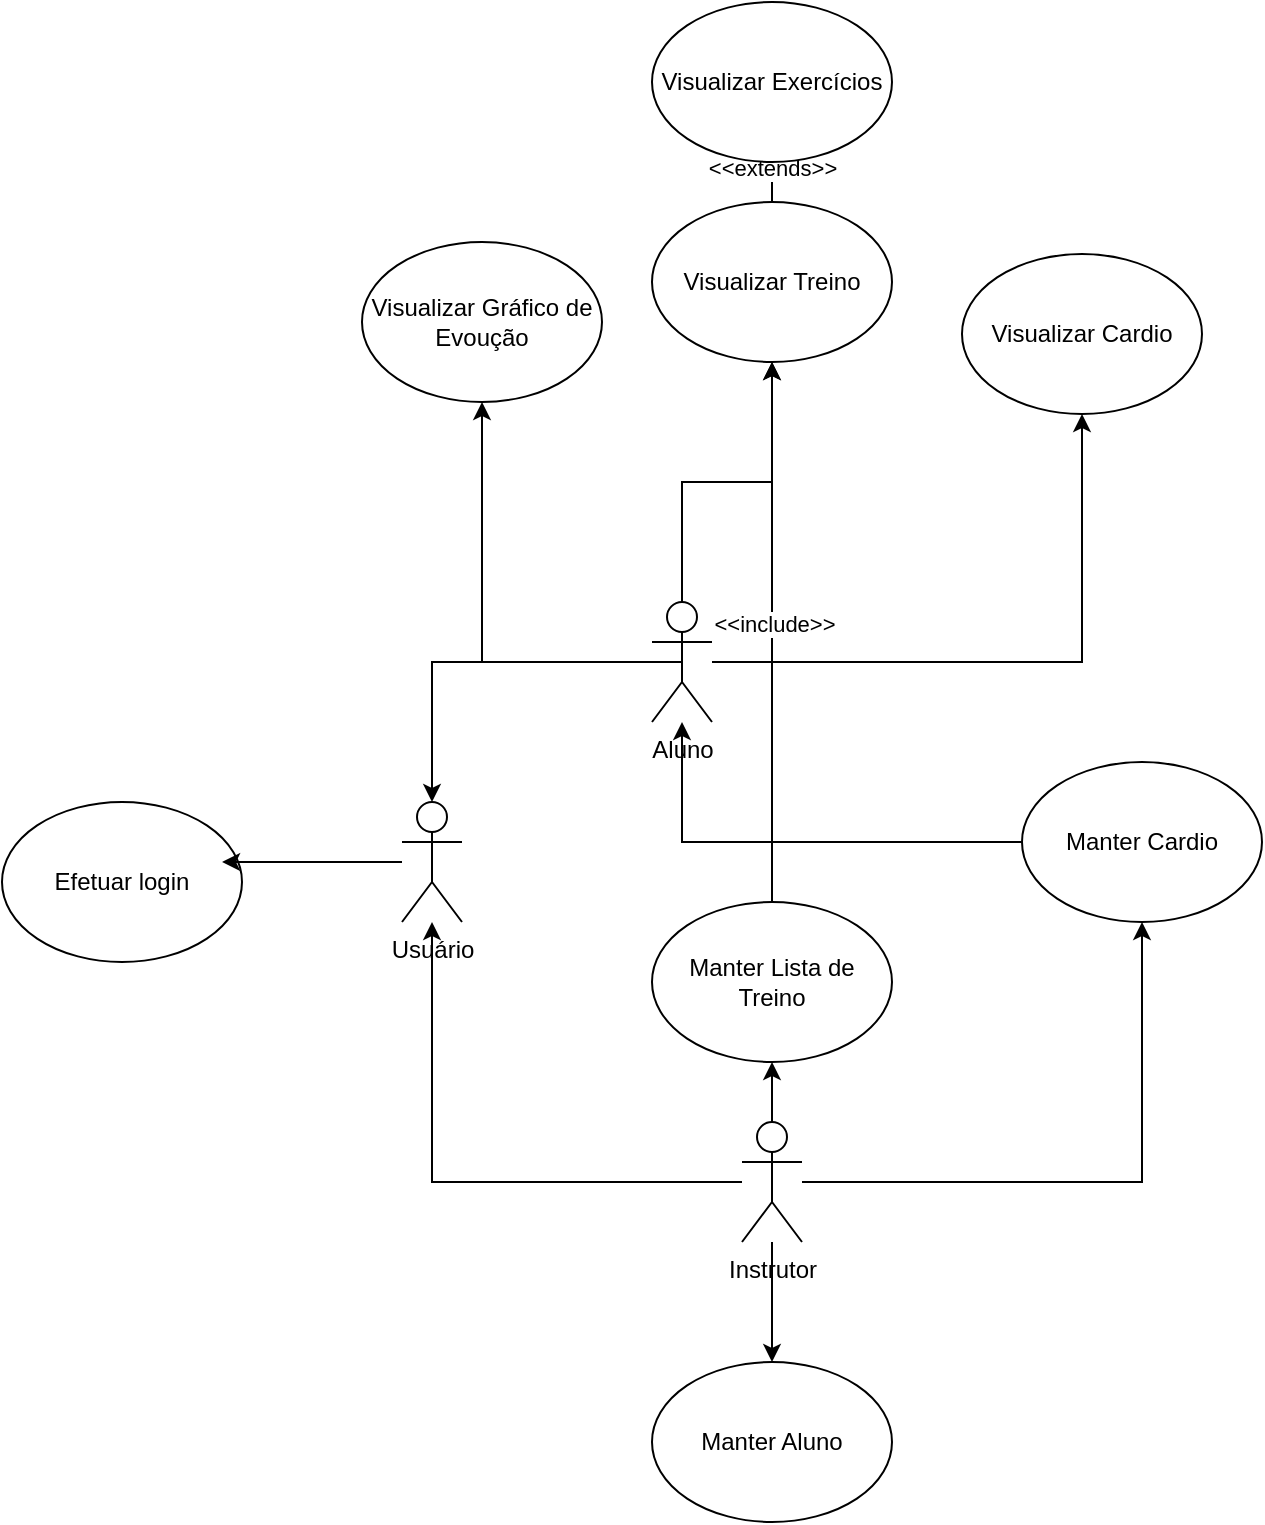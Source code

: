 <mxfile version="26.0.12">
  <diagram name="Página-1" id="Y0YSlrbNfmsmCdpH6sNc">
    <mxGraphModel dx="1699" dy="1646" grid="1" gridSize="10" guides="1" tooltips="1" connect="1" arrows="1" fold="1" page="1" pageScale="1" pageWidth="827" pageHeight="1169" math="0" shadow="0">
      <root>
        <mxCell id="0" />
        <mxCell id="1" parent="0" />
        <mxCell id="5tfjPZlzHDd08R5v4Q2B-1" style="edgeStyle=orthogonalEdgeStyle;rounded=0;orthogonalLoop=1;jettySize=auto;html=1;entryX=0.5;entryY=1;entryDx=0;entryDy=0;" edge="1" parent="1" source="5tfjPZlzHDd08R5v4Q2B-5" target="5tfjPZlzHDd08R5v4Q2B-18">
          <mxGeometry relative="1" as="geometry" />
        </mxCell>
        <mxCell id="5tfjPZlzHDd08R5v4Q2B-2" style="edgeStyle=orthogonalEdgeStyle;rounded=0;orthogonalLoop=1;jettySize=auto;html=1;entryX=0.5;entryY=1;entryDx=0;entryDy=0;" edge="1" parent="1" source="5tfjPZlzHDd08R5v4Q2B-5" target="5tfjPZlzHDd08R5v4Q2B-17">
          <mxGeometry relative="1" as="geometry" />
        </mxCell>
        <mxCell id="5tfjPZlzHDd08R5v4Q2B-3" style="edgeStyle=orthogonalEdgeStyle;rounded=0;orthogonalLoop=1;jettySize=auto;html=1;entryX=0.5;entryY=1;entryDx=0;entryDy=0;" edge="1" parent="1" source="5tfjPZlzHDd08R5v4Q2B-5" target="5tfjPZlzHDd08R5v4Q2B-14">
          <mxGeometry relative="1" as="geometry" />
        </mxCell>
        <mxCell id="5tfjPZlzHDd08R5v4Q2B-4" style="edgeStyle=orthogonalEdgeStyle;rounded=0;orthogonalLoop=1;jettySize=auto;html=1;exitX=0.5;exitY=0.5;exitDx=0;exitDy=0;exitPerimeter=0;" edge="1" parent="1" source="5tfjPZlzHDd08R5v4Q2B-5" target="5tfjPZlzHDd08R5v4Q2B-12">
          <mxGeometry relative="1" as="geometry" />
        </mxCell>
        <mxCell id="5tfjPZlzHDd08R5v4Q2B-5" value="Aluno" style="shape=umlActor;verticalLabelPosition=bottom;verticalAlign=top;html=1;outlineConnect=0;" vertex="1" parent="1">
          <mxGeometry x="-415" y="-410" width="30" height="60" as="geometry" />
        </mxCell>
        <mxCell id="5tfjPZlzHDd08R5v4Q2B-6" style="edgeStyle=orthogonalEdgeStyle;rounded=0;orthogonalLoop=1;jettySize=auto;html=1;" edge="1" parent="1" source="5tfjPZlzHDd08R5v4Q2B-10" target="5tfjPZlzHDd08R5v4Q2B-12">
          <mxGeometry relative="1" as="geometry" />
        </mxCell>
        <mxCell id="5tfjPZlzHDd08R5v4Q2B-7" value="" style="edgeStyle=orthogonalEdgeStyle;rounded=0;orthogonalLoop=1;jettySize=auto;html=1;" edge="1" parent="1" source="5tfjPZlzHDd08R5v4Q2B-10" target="5tfjPZlzHDd08R5v4Q2B-24">
          <mxGeometry relative="1" as="geometry" />
        </mxCell>
        <mxCell id="5tfjPZlzHDd08R5v4Q2B-8" style="edgeStyle=orthogonalEdgeStyle;rounded=0;orthogonalLoop=1;jettySize=auto;html=1;entryX=0.5;entryY=1;entryDx=0;entryDy=0;" edge="1" parent="1" source="5tfjPZlzHDd08R5v4Q2B-10" target="5tfjPZlzHDd08R5v4Q2B-21">
          <mxGeometry relative="1" as="geometry" />
        </mxCell>
        <mxCell id="5tfjPZlzHDd08R5v4Q2B-9" style="edgeStyle=orthogonalEdgeStyle;rounded=0;orthogonalLoop=1;jettySize=auto;html=1;" edge="1" parent="1" source="5tfjPZlzHDd08R5v4Q2B-10" target="5tfjPZlzHDd08R5v4Q2B-19">
          <mxGeometry relative="1" as="geometry" />
        </mxCell>
        <mxCell id="5tfjPZlzHDd08R5v4Q2B-10" value="Instrutor" style="shape=umlActor;verticalLabelPosition=bottom;verticalAlign=top;html=1;outlineConnect=0;" vertex="1" parent="1">
          <mxGeometry x="-370" y="-150" width="30" height="60" as="geometry" />
        </mxCell>
        <mxCell id="5tfjPZlzHDd08R5v4Q2B-11" value="Efetuar login" style="ellipse;whiteSpace=wrap;html=1;" vertex="1" parent="1">
          <mxGeometry x="-740" y="-310" width="120" height="80" as="geometry" />
        </mxCell>
        <mxCell id="5tfjPZlzHDd08R5v4Q2B-12" value="Usuário" style="shape=umlActor;verticalLabelPosition=bottom;verticalAlign=top;html=1;outlineConnect=0;" vertex="1" parent="1">
          <mxGeometry x="-540" y="-310" width="30" height="60" as="geometry" />
        </mxCell>
        <mxCell id="5tfjPZlzHDd08R5v4Q2B-13" style="edgeStyle=orthogonalEdgeStyle;rounded=0;orthogonalLoop=1;jettySize=auto;html=1;entryX=0.917;entryY=0.375;entryDx=0;entryDy=0;entryPerimeter=0;" edge="1" parent="1" source="5tfjPZlzHDd08R5v4Q2B-12" target="5tfjPZlzHDd08R5v4Q2B-11">
          <mxGeometry relative="1" as="geometry" />
        </mxCell>
        <mxCell id="5tfjPZlzHDd08R5v4Q2B-14" value="Visualizar Cardio" style="ellipse;whiteSpace=wrap;html=1;" vertex="1" parent="1">
          <mxGeometry x="-260" y="-584" width="120" height="80" as="geometry" />
        </mxCell>
        <mxCell id="5tfjPZlzHDd08R5v4Q2B-15" value="" style="edgeStyle=orthogonalEdgeStyle;rounded=0;orthogonalLoop=1;jettySize=auto;html=1;" edge="1" parent="1" source="5tfjPZlzHDd08R5v4Q2B-17" target="5tfjPZlzHDd08R5v4Q2B-25">
          <mxGeometry relative="1" as="geometry" />
        </mxCell>
        <mxCell id="5tfjPZlzHDd08R5v4Q2B-16" value="&amp;lt;&amp;lt;extends&amp;gt;&amp;gt;" style="edgeLabel;html=1;align=center;verticalAlign=middle;resizable=0;points=[];" vertex="1" connectable="0" parent="5tfjPZlzHDd08R5v4Q2B-15">
          <mxGeometry x="-0.25" relative="1" as="geometry">
            <mxPoint as="offset" />
          </mxGeometry>
        </mxCell>
        <mxCell id="5tfjPZlzHDd08R5v4Q2B-17" value="Visualizar Treino" style="ellipse;whiteSpace=wrap;html=1;" vertex="1" parent="1">
          <mxGeometry x="-415" y="-610" width="120" height="80" as="geometry" />
        </mxCell>
        <mxCell id="5tfjPZlzHDd08R5v4Q2B-18" value="Visualizar Gráfico de Evoução" style="ellipse;whiteSpace=wrap;html=1;" vertex="1" parent="1">
          <mxGeometry x="-560" y="-590" width="120" height="80" as="geometry" />
        </mxCell>
        <mxCell id="5tfjPZlzHDd08R5v4Q2B-19" value="Manter Aluno" style="ellipse;whiteSpace=wrap;html=1;" vertex="1" parent="1">
          <mxGeometry x="-415" y="-30" width="120" height="80" as="geometry" />
        </mxCell>
        <mxCell id="5tfjPZlzHDd08R5v4Q2B-20" style="edgeStyle=orthogonalEdgeStyle;rounded=0;orthogonalLoop=1;jettySize=auto;html=1;" edge="1" parent="1" source="5tfjPZlzHDd08R5v4Q2B-21" target="5tfjPZlzHDd08R5v4Q2B-5">
          <mxGeometry relative="1" as="geometry" />
        </mxCell>
        <mxCell id="5tfjPZlzHDd08R5v4Q2B-21" value="Manter Cardio" style="ellipse;whiteSpace=wrap;html=1;" vertex="1" parent="1">
          <mxGeometry x="-230" y="-330" width="120" height="80" as="geometry" />
        </mxCell>
        <mxCell id="5tfjPZlzHDd08R5v4Q2B-22" style="edgeStyle=orthogonalEdgeStyle;rounded=0;orthogonalLoop=1;jettySize=auto;html=1;entryX=0.5;entryY=1;entryDx=0;entryDy=0;" edge="1" parent="1" source="5tfjPZlzHDd08R5v4Q2B-24" target="5tfjPZlzHDd08R5v4Q2B-17">
          <mxGeometry relative="1" as="geometry" />
        </mxCell>
        <mxCell id="5tfjPZlzHDd08R5v4Q2B-23" value="&amp;lt;&amp;lt;include&amp;gt;&amp;gt;" style="edgeLabel;html=1;align=center;verticalAlign=middle;resizable=0;points=[];" vertex="1" connectable="0" parent="5tfjPZlzHDd08R5v4Q2B-22">
          <mxGeometry x="0.03" y="-1" relative="1" as="geometry">
            <mxPoint as="offset" />
          </mxGeometry>
        </mxCell>
        <mxCell id="5tfjPZlzHDd08R5v4Q2B-24" value="Manter Lista de Treino" style="ellipse;whiteSpace=wrap;html=1;" vertex="1" parent="1">
          <mxGeometry x="-415" y="-260" width="120" height="80" as="geometry" />
        </mxCell>
        <mxCell id="5tfjPZlzHDd08R5v4Q2B-25" value="Visualizar Exercícios" style="ellipse;whiteSpace=wrap;html=1;" vertex="1" parent="1">
          <mxGeometry x="-415" y="-710" width="120" height="80" as="geometry" />
        </mxCell>
      </root>
    </mxGraphModel>
  </diagram>
</mxfile>
